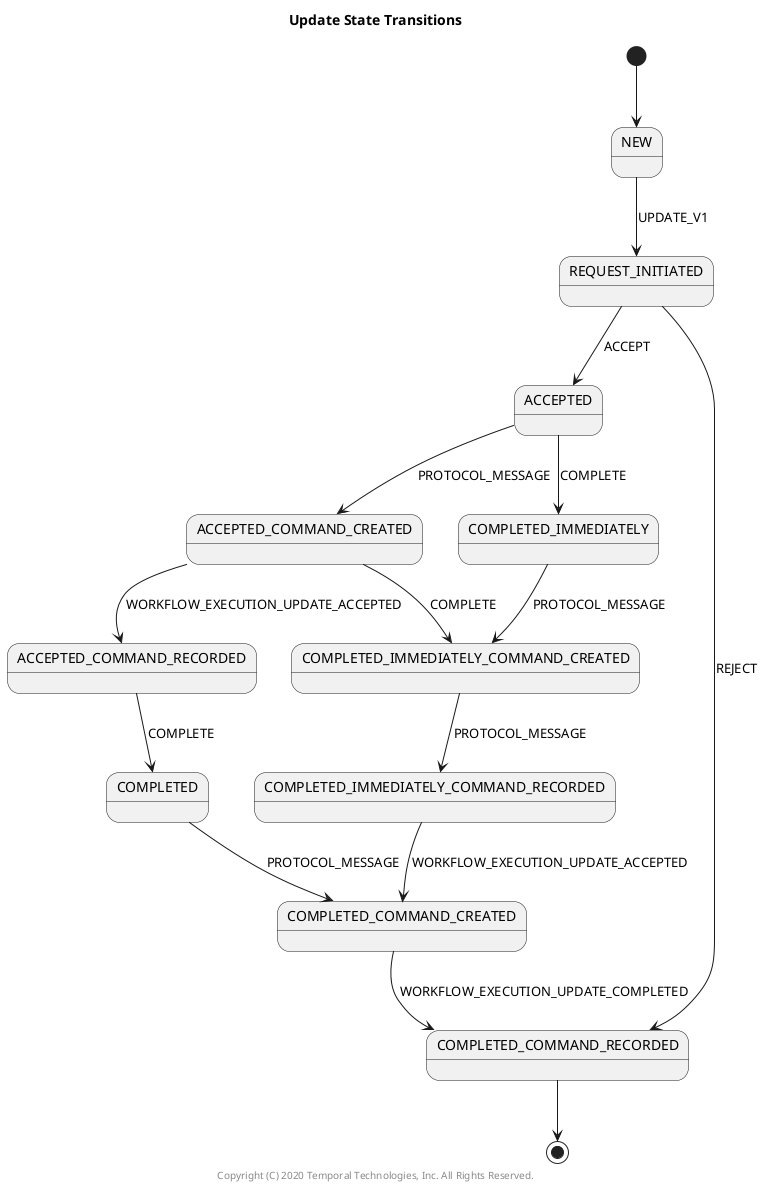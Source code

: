`Copyright (C) 2022 Temporal Technologies, Inc. All Rights Reserved.
`
`Copyright (C) 2012-2016 Amazon.com, Inc. or its affiliates. All Rights Reserved.
`
`Modifications copyright (C) 2017 Uber Technologies, Inc.
`
`Licensed under the Apache License, Version 2.0 (the "License");
`you may not use this material except in compliance with the License.
`You may obtain a copy of the License at
`
`  http://www.apache.org/licenses/LICENSE-2.0
`
`Unless required by applicable law or agreed to in writing, software
`distributed under the License is distributed on an "AS IS" BASIS,
`WITHOUT WARRANTIES OR CONDITIONS OF ANY KIND, either express or implied.
`See the License for the specific language governing permissions and
`limitations under the License.

` PlantUML <plantuml.com> State Diagram.
` Generated from src/main/java/io/temporal/internal/statemachines/UpdateProtocolStateMachine.java
` by io.temporal.internal.statemachines.CommandsGeneratePlantUMLStateDiagrams.


@startuml
title Update State Transitions

[*] --> NEW
ACCEPTED --> ACCEPTED_COMMAND_CREATED: PROTOCOL_MESSAGE
ACCEPTED --> COMPLETED_IMMEDIATELY: COMPLETE
ACCEPTED_COMMAND_CREATED --> ACCEPTED_COMMAND_RECORDED: WORKFLOW_EXECUTION_UPDATE_ACCEPTED
ACCEPTED_COMMAND_CREATED --> COMPLETED_IMMEDIATELY_COMMAND_CREATED: COMPLETE
ACCEPTED_COMMAND_RECORDED --> COMPLETED: COMPLETE
COMPLETED --> COMPLETED_COMMAND_CREATED: PROTOCOL_MESSAGE
COMPLETED_COMMAND_CREATED --> COMPLETED_COMMAND_RECORDED: WORKFLOW_EXECUTION_UPDATE_COMPLETED
COMPLETED_IMMEDIATELY --> COMPLETED_IMMEDIATELY_COMMAND_CREATED: PROTOCOL_MESSAGE
COMPLETED_IMMEDIATELY_COMMAND_CREATED --> COMPLETED_IMMEDIATELY_COMMAND_RECORDED: PROTOCOL_MESSAGE
COMPLETED_IMMEDIATELY_COMMAND_RECORDED --> COMPLETED_COMMAND_CREATED: WORKFLOW_EXECUTION_UPDATE_ACCEPTED
NEW --> REQUEST_INITIATED: UPDATE_V1
REQUEST_INITIATED --> ACCEPTED: ACCEPT
REQUEST_INITIATED --> COMPLETED_COMMAND_RECORDED: REJECT
COMPLETED_COMMAND_RECORDED --> [*]
center footer Copyright (C) 2020 Temporal Technologies, Inc. All Rights Reserved.
@enduml
